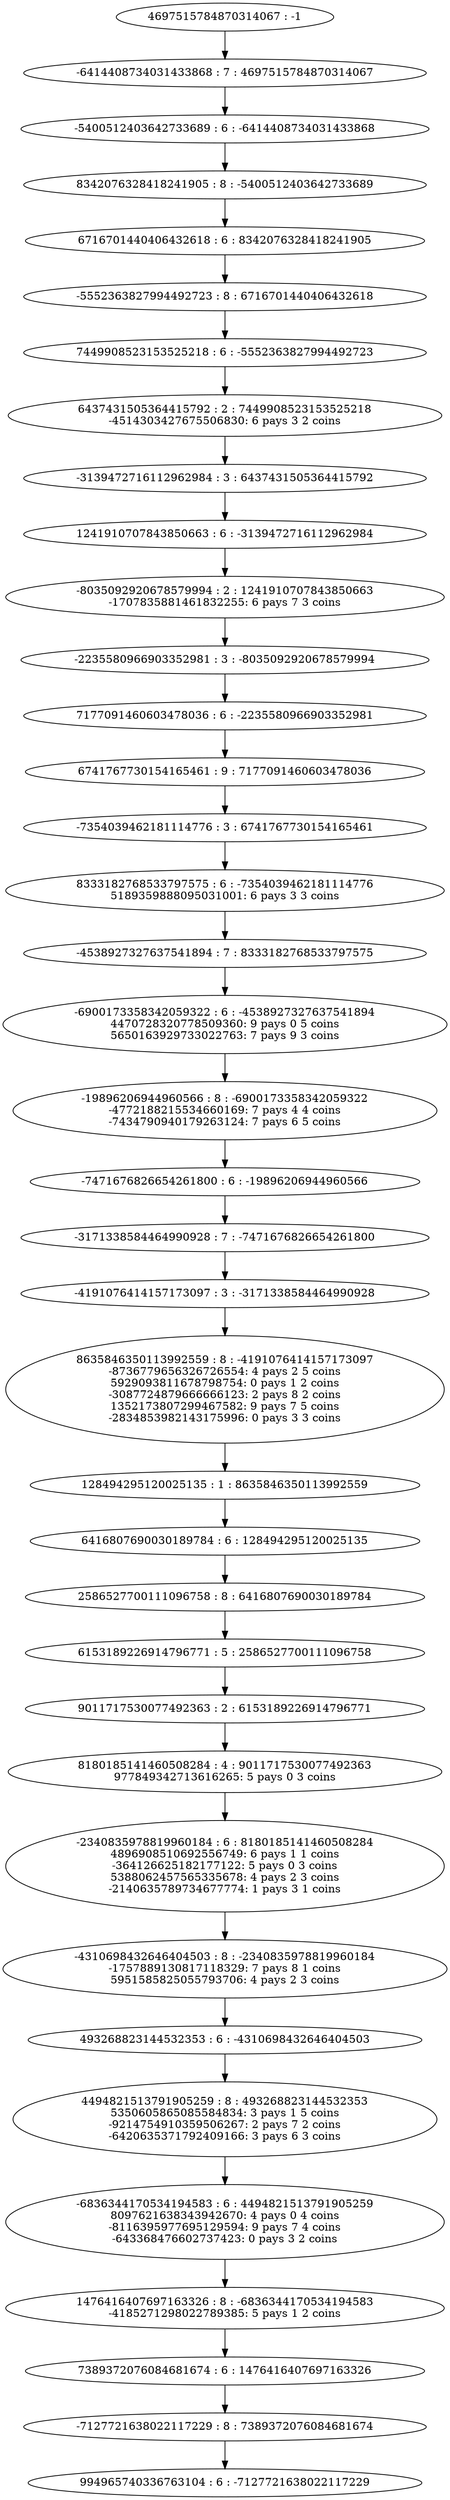 digraph "plots_10_0.9_0.1_1000000.0_6000.0_2880000.0/tree_1.dot" {
	0 [label="4697515784870314067 : -1"]
	1 [label="-6414408734031433868 : 7 : 4697515784870314067
"]
	2 [label="-5400512403642733689 : 6 : -6414408734031433868
"]
	3 [label="8342076328418241905 : 8 : -5400512403642733689
"]
	4 [label="6716701440406432618 : 6 : 8342076328418241905
"]
	5 [label="-5552363827994492723 : 8 : 6716701440406432618
"]
	6 [label="7449908523153525218 : 6 : -5552363827994492723
"]
	7 [label="6437431505364415792 : 2 : 7449908523153525218
-4514303427675506830: 6 pays 3 2 coins
"]
	8 [label="-3139472716112962984 : 3 : 6437431505364415792
"]
	9 [label="1241910707843850663 : 6 : -3139472716112962984
"]
	10 [label="-8035092920678579994 : 2 : 1241910707843850663
-1707835881461832255: 6 pays 7 3 coins
"]
	11 [label="-2235580966903352981 : 3 : -8035092920678579994
"]
	12 [label="7177091460603478036 : 6 : -2235580966903352981
"]
	13 [label="6741767730154165461 : 9 : 7177091460603478036
"]
	14 [label="-7354039462181114776 : 3 : 6741767730154165461
"]
	15 [label="8333182768533797575 : 6 : -7354039462181114776
5189359888095031001: 6 pays 3 3 coins
"]
	16 [label="-4538927327637541894 : 7 : 8333182768533797575
"]
	17 [label="-6900173358342059322 : 6 : -4538927327637541894
4470728320778509360: 9 pays 0 5 coins
5650163929733022763: 7 pays 9 3 coins
"]
	18 [label="-19896206944960566 : 8 : -6900173358342059322
-4772188215534660169: 7 pays 4 4 coins
-7434790940179263124: 7 pays 6 5 coins
"]
	19 [label="-7471676826654261800 : 6 : -19896206944960566
"]
	20 [label="-3171338584464990928 : 7 : -7471676826654261800
"]
	21 [label="-4191076414157173097 : 3 : -3171338584464990928
"]
	22 [label="8635846350113992559 : 8 : -4191076414157173097
-8736779656326726554: 4 pays 2 5 coins
5929093811678798754: 0 pays 1 2 coins
-3087724879666666123: 2 pays 8 2 coins
1352173807299467582: 9 pays 7 5 coins
-2834853982143175996: 0 pays 3 3 coins
"]
	23 [label="128494295120025135 : 1 : 8635846350113992559
"]
	24 [label="6416807690030189784 : 6 : 128494295120025135
"]
	25 [label="2586527700111096758 : 8 : 6416807690030189784
"]
	26 [label="6153189226914796771 : 5 : 2586527700111096758
"]
	27 [label="9011717530077492363 : 2 : 6153189226914796771
"]
	28 [label="8180185141460508284 : 4 : 9011717530077492363
977849342713616265: 5 pays 0 3 coins
"]
	29 [label="-2340835978819960184 : 6 : 8180185141460508284
4896908510692556749: 6 pays 1 1 coins
-364126625182177122: 5 pays 0 3 coins
5388062457565335678: 4 pays 2 3 coins
-2140635789734677774: 1 pays 3 1 coins
"]
	30 [label="-4310698432646404503 : 8 : -2340835978819960184
-1757889130817118329: 7 pays 8 1 coins
5951585825055793706: 4 pays 2 3 coins
"]
	31 [label="493268823144532353 : 6 : -4310698432646404503
"]
	32 [label="4494821513791905259 : 8 : 493268823144532353
5350605865085584834: 3 pays 1 5 coins
-9214754910359506267: 2 pays 7 2 coins
-6420635371792409166: 3 pays 6 3 coins
"]
	33 [label="-6836344170534194583 : 6 : 4494821513791905259
8097621638343942670: 4 pays 0 4 coins
-8116395977695129594: 9 pays 7 4 coins
-643368476602737423: 0 pays 3 2 coins
"]
	34 [label="1476416407697163326 : 8 : -6836344170534194583
-4185271298022789385: 5 pays 1 2 coins
"]
	35 [label="7389372076084681674 : 6 : 1476416407697163326
"]
	36 [label="-7127721638022117229 : 8 : 7389372076084681674
"]
	37 [label="994965740336763104 : 6 : -7127721638022117229
"]
	0 -> 1
	1 -> 2
	2 -> 3
	3 -> 4
	4 -> 5
	5 -> 6
	6 -> 7
	7 -> 8
	8 -> 9
	9 -> 10
	10 -> 11
	11 -> 12
	12 -> 13
	13 -> 14
	14 -> 15
	15 -> 16
	16 -> 17
	17 -> 18
	18 -> 19
	19 -> 20
	20 -> 21
	21 -> 22
	22 -> 23
	23 -> 24
	24 -> 25
	25 -> 26
	26 -> 27
	27 -> 28
	28 -> 29
	29 -> 30
	30 -> 31
	31 -> 32
	32 -> 33
	33 -> 34
	34 -> 35
	35 -> 36
	36 -> 37
}
